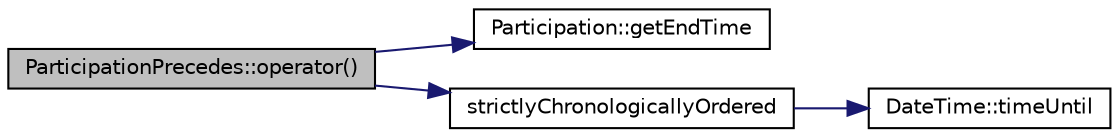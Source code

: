 digraph G
{
  edge [fontname="Helvetica",fontsize="10",labelfontname="Helvetica",labelfontsize="10"];
  node [fontname="Helvetica",fontsize="10",shape=record];
  rankdir=LR;
  Node1 [label="ParticipationPrecedes::operator()",height=0.2,width=0.4,color="black", fillcolor="grey75", style="filled" fontcolor="black"];
  Node1 -> Node2 [color="midnightblue",fontsize="10",style="solid",fontname="Helvetica"];
  Node2 [label="Participation::getEndTime",height=0.2,width=0.4,color="black", fillcolor="white", style="filled",URL="$class_participation.html#a9e5a65a9d1f57a1efb218a1f7961e21b"];
  Node1 -> Node3 [color="midnightblue",fontsize="10",style="solid",fontname="Helvetica"];
  Node3 [label="strictlyChronologicallyOrdered",height=0.2,width=0.4,color="black", fillcolor="white", style="filled",URL="$_date_time_8cpp.html#a5a147ca41ccd908973aed68c859f8977"];
  Node3 -> Node4 [color="midnightblue",fontsize="10",style="solid",fontname="Helvetica"];
  Node4 [label="DateTime::timeUntil",height=0.2,width=0.4,color="black", fillcolor="white", style="filled",URL="$class_date_time.html#a7425ac1c6a4912d5ef46c8df1cc0cea2"];
}
